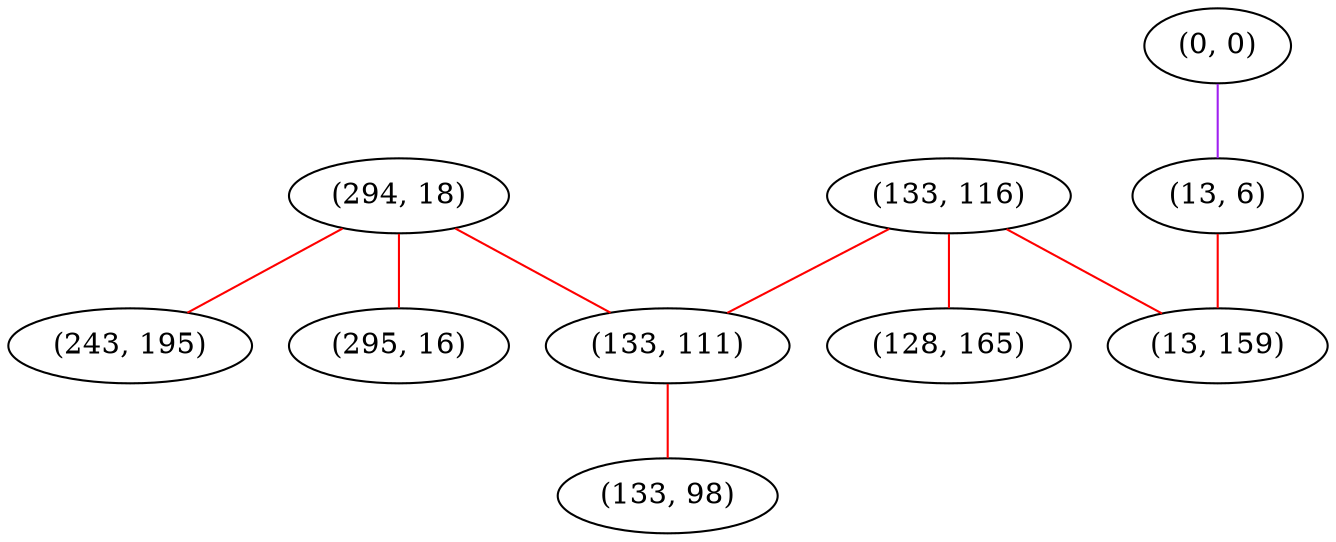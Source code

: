 graph "" {
"(294, 18)";
"(0, 0)";
"(13, 6)";
"(133, 116)";
"(133, 111)";
"(128, 165)";
"(243, 195)";
"(295, 16)";
"(13, 159)";
"(133, 98)";
"(294, 18)" -- "(133, 111)"  [color=red, key=0, weight=1];
"(294, 18)" -- "(295, 16)"  [color=red, key=0, weight=1];
"(294, 18)" -- "(243, 195)"  [color=red, key=0, weight=1];
"(0, 0)" -- "(13, 6)"  [color=purple, key=0, weight=4];
"(13, 6)" -- "(13, 159)"  [color=red, key=0, weight=1];
"(133, 116)" -- "(13, 159)"  [color=red, key=0, weight=1];
"(133, 116)" -- "(128, 165)"  [color=red, key=0, weight=1];
"(133, 116)" -- "(133, 111)"  [color=red, key=0, weight=1];
"(133, 111)" -- "(133, 98)"  [color=red, key=0, weight=1];
}
